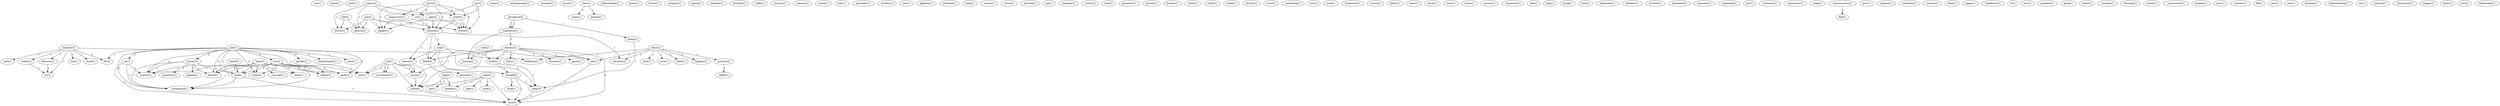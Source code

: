 digraph G {
  com [ label="com(1)" ];
  home [ label="home(1)" ];
  post [ label="post(1)" ];
  hell [ label="hell(2)" ];
  article [ label="article(2)" ];
  geneva [ label="geneva(2)" ];
  satan [ label="satan(1)" ];
  anthroposophy [ label="anthroposophy(1)" ];
  example [ label="example(1)" ];
  power [ label="power(1)" ];
  show [ label="show(1)" ];
  origin [ label="origin(1)" ];
  doctine [ label="doctine(1)" ];
  acknowledge [ label="acknowledge(1)" ];
  grows [ label="grows(1)" ];
  future [ label="future(1)" ];
  antiquity [ label="antiquity(1)" ];
  agree [ label="agree(2)" ];
  mankind [ label="mankind(1)" ];
  doctrine [ label="doctrine(1)" ];
  suffer [ label="suffer(1)" ];
  mystery [ label="mystery(1)" ];
  hammer [ label="hammer(1)" ];
  notion [ label="notion(1)" ];
  moment [ label="moment(3)" ];
  spell [ label="spell(1)" ];
  reality [ label="reality(2)" ];
  embrace [ label="embrace(2)" ];
  fulfillment [ label="fulfillment(1)" ];
  end [ label="end(1)" ];
  mind [ label="mind(1)" ];
  try [ label="try(1)" ];
  life [ label="life(3)" ];
  body [ label="body(1)" ];
  possibility [ label="possibility(1)" ];
  testifies [ label="testifies(1)" ];
  case [ label="case(1)" ];
  golgotha [ label="golgotha(1)" ];
  attribute [ label="attribute(1)" ];
  thing [ label="thing(1)" ];
  died [ label="died(2)" ];
  sense [ label="sense(2)" ];
  one [ label="one(1)" ];
  steiner [ label="steiner(1)" ];
  struck [ label="struck(1)" ];
  aristotle [ label="aristotle(1)" ];
  age [ label="age(1)" ];
  perception [ label="perception(2)" ];
  experience [ label="experience(1)" ];
  being [ label="being(2)" ];
  experience [ label="experience(1)" ];
  fall [ label="fall(2)" ];
  involvement [ label="involvement(1)" ];
  man [ label="man(1)" ];
  world [ label="world(5)" ];
  teaching [ label="teaching(1)" ];
  variety [ label="variety(1)" ];
  god [ label="god(3)" ];
  go [ label="go(2)" ];
  garden [ label="garden(1)" ];
  history [ label="history(3)" ];
  eve [ label="eve(2)" ];
  interpretation [ label="interpretation(1)" ];
  memory [ label="memory(1)" ];
  back [ label="back(1)" ];
  create [ label="create(2)" ];
  commanded [ label="commanded(1)" ];
  seed [ label="seed(1)" ];
  walked [ label="walked(1)" ];
  flowed [ label="flowed(1)" ];
  earth [ label="earth(1)" ];
  land [ label="land(2)" ];
  sun [ label="sun(2)" ];
  danger [ label="danger(1)" ];
  mention [ label="mention(2)" ];
  writes [ label="writes(2)" ];
  subject [ label="subject(2)" ];
  uu [ label="uu(2)" ];
  uunet [ label="uunet(2)" ];
  geometry [ label="geometry(1)" ];
  growth [ label="growth(1)" ];
  founder [ label="founder(1)" ];
  clarify [ label="clarify(1)" ];
  rudolf [ label="rudolf(1)" ];
  rexlex [ label="rexlex(1)" ];
  destiny [ label="destiny(1)" ];
  gerry [ label="gerry(5)" ];
  compuserve [ label="compuserve(1)" ];
  cross [ label="cross(1)" ];
  something [ label="something(1)" ];
  love [ label="love(1)" ];
  fall [ label="fall(1)" ];
  mock [ label="mock(1)" ];
  dominated [ label="dominated(1)" ];
  source [ label="source(2)" ];
  father [ label="father(1)" ];
  share [ label="share(1)" ];
  result [ label="result(1)" ];
  light [ label="light(2)" ];
  entered [ label="entered(1)" ];
  see [ label="see(1)" ];
  christ [ label="christ(2)" ];
  limit [ label="limit(1)" ];
  save [ label="save(1)" ];
  deed [ label="deed(1)" ];
  happens [ label="happens(1)" ];
  salvation [ label="salvation(2)" ];
  question [ label="question(2)" ];
  teach [ label="teach(1)" ];
  eternity [ label="eternity(3)" ];
  passing [ label="passing(1)" ];
  vision [ label="vision(1)" ];
  apr [ label="apr(2)" ];
  process [ label="process(1)" ];
  time [ label="time(8)" ];
  birth [ label="birth(2)" ];
  bliss [ label="bliss(1)" ];
  death [ label="death(4)" ];
  duration [ label="duration(1)" ];
  agony [ label="agony(1)" ];
  dispersion [ label="dispersion(1)" ];
  idea [ label="idea(1)" ];
  king [ label="king(1)" ];
  palo [ label="palo(4)" ];
  living [ label="living(1)" ];
  hand [ label="hand(1)" ];
  babylonian [ label="babylonian(1)" ];
  soul [ label="soul(3)" ];
  heaven [ label="heaven(1)" ];
  darkness [ label="darkness(1)" ];
  involved [ label="involved(1)" ];
  damnation [ label="damnation(2)" ];
  thought [ label="thought(2)" ];
  today [ label="today(3)" ];
  humanity [ label="humanity(1)" ];
  purgatory [ label="purgatory(1)" ];
  pilaged [ label="pilaged(1)" ];
  lived [ label="lived(1)" ];
  originated [ label="originated(1)" ];
  gov [ label="gov(1)" ];
  point [ label="point(2)" ];
  debt [ label="debt(1)" ];
  work [ label="work(1)" ];
  revelation [ label="revelation(1)" ];
  belief [ label="belief(2)" ];
  whole [ label="whole(1)" ];
  expression [ label="expression(1)" ];
  range [ label="range(1)" ];
  consciousness [ label="consciousness(2)" ];
  fled [ label="fled(1)" ];
  adam [ label="adam(3)" ];
  conscign [ label="conscign(1)" ];
  grow [ label="grow(1)" ];
  england [ label="england(1)" ];
  similarity [ label="similarity(1)" ];
  consists [ label="consists(1)" ];
  deny [ label="deny(1)" ];
  pagan [ label="pagan(1)" ];
  malefactor [ label="malefactor(1)" ];
  re [ label="re(1)" ];
  loss [ label="loss(1)" ];
  paradisal [ label="paradisal(1)" ];
  greek [ label="greek(1)" ];
  midst [ label="midst(1)" ];
  contains [ label="contains(1)" ];
  dimming [ label="dimming(1)" ];
  extent [ label="extent(1)" ];
  resurrection [ label="resurrection(1)" ];
  presence [ label="presence(1)" ];
  imagine [ label="imagine(1)" ];
  puts [ label="puts(1)" ];
  conceive [ label="conceive(1)" ];
  fell [ label="fell(1)" ];
  way [ label="way(1)" ];
  reflect [ label="reflect(1)" ];
  note [ label="note(1)" ];
  abraham [ label="abraham(1)" ];
  understanding [ label="understanding(1)" ];
  rex [ label="rex(1)" ];
  coloring [ label="coloring(1)" ];
  christianity [ label="christianity(1)" ];
  beggar [ label="beggar(1)" ];
  finds [ label="finds(1)" ];
  mist [ label="mist(2)" ];
  relationship [ label="relationship(1)" ];
  hell -> article [ label="1" ];
  hell -> geneva [ label="1" ];
  show -> origin [ label="1" ];
  show -> doctine [ label="1" ];
  moment -> spell [ label="1" ];
  moment -> reality [ label="1" ];
  moment -> embrace [ label="1" ];
  moment -> fulfillment [ label="1" ];
  moment -> end [ label="1" ];
  moment -> mind [ label="1" ];
  moment -> try [ label="1" ];
  moment -> life [ label="1" ];
  died -> sense [ label="1" ];
  died -> one [ label="1" ];
  perception -> experience [ label="1" ];
  perception -> being [ label="1" ];
  perception -> experience [ label="1" ];
  fall -> involvement [ label="1" ];
  fall -> sense [ label="1" ];
  fall -> man [ label="1" ];
  fall -> world [ label="1" ];
  god -> go [ label="2" ];
  god -> garden [ label="2" ];
  god -> history [ label="2" ];
  god -> eve [ label="2" ];
  god -> interpretation [ label="1" ];
  god -> memory [ label="2" ];
  god -> back [ label="2" ];
  god -> create [ label="2" ];
  god -> commanded [ label="2" ];
  god -> seed [ label="1" ];
  god -> walked [ label="2" ];
  god -> flowed [ label="2" ];
  god -> life [ label="1" ];
  god -> earth [ label="2" ];
  sun -> article [ label="1" ];
  sun -> geneva [ label="1" ];
  sun -> danger [ label="1" ];
  sun -> mention [ label="1" ];
  sun -> writes [ label="1" ];
  subject -> article [ label="1" ];
  subject -> geneva [ label="1" ];
  subject -> uu [ label="1" ];
  subject -> uunet [ label="1" ];
  gerry -> uu [ label="4" ];
  gerry -> danger [ label="2" ];
  gerry -> uunet [ label="4" ];
  gerry -> mention [ label="2" ];
  gerry -> compuserve [ label="1" ];
  gerry -> writes [ label="2" ];
  fall -> involvement [ label="1" ];
  fall -> sense [ label="1" ];
  fall -> man [ label="1" ];
  fall -> world [ label="1" ];
  light -> entered [ label="1" ];
  light -> world [ label="1" ];
  light -> see [ label="1" ];
  christ -> limit [ label="1" ];
  christ -> save [ label="1" ];
  christ -> fulfillment [ label="1" ];
  christ -> deed [ label="1" ];
  christ -> one [ label="1" ];
  christ -> happens [ label="1" ];
  christ -> salvation [ label="1" ];
  christ -> question [ label="1" ];
  experience -> eternity [ label="1" ];
  experience -> passing [ label="1" ];
  apr -> uu [ label="1" ];
  apr -> uunet [ label="1" ];
  apr -> writes [ label="1" ];
  go -> memory [ label="1" ];
  go -> commanded [ label="1" ];
  go -> time [ label="1" ];
  uu -> danger [ label="1" ];
  uu -> mention [ label="1" ];
  uu -> writes [ label="1" ];
  eternity -> birth [ label="1" ];
  eternity -> bliss [ label="1" ];
  eternity -> passing [ label="1" ];
  eternity -> death [ label="1" ];
  eternity -> one [ label="1" ];
  eternity -> world [ label="1" ];
  eternity -> duration [ label="1" ];
  eternity -> time [ label="2" ];
  eternity -> agony [ label="1" ];
  sense -> world [ label="1" ];
  palo -> danger [ label="2" ];
  palo -> mention [ label="2" ];
  palo -> writes [ label="2" ];
  uunet -> mention [ label="1" ];
  uunet -> writes [ label="1" ];
  mention -> soul [ label="1" ];
  mention -> death [ label="1" ];
  mention -> heaven [ label="1" ];
  mention -> salvation [ label="1" ];
  reality -> try [ label="1" ];
  soul -> birth [ label="2" ];
  soul -> thought [ label="2" ];
  soul -> today [ label="2" ];
  soul -> death [ label="1" ];
  soul -> heaven [ label="1" ];
  birth -> thought [ label="1" ];
  birth -> today [ label="1" ];
  history -> memory [ label="1" ];
  history -> back [ label="1" ];
  history -> commanded [ label="1" ];
  history -> purgatory [ label="1" ];
  history -> pilaged [ label="1" ];
  history -> flowed [ label="1" ];
  thought -> lived [ label="1" ];
  thought -> today [ label="1" ];
  thought -> time [ label="1" ];
  point -> debt [ label="1" ];
  point -> work [ label="1" ];
  point -> entered [ label="1" ];
  point -> world [ label="1" ];
  point -> time [ label="1" ];
  belief -> back [ label="1" ];
  eve -> man [ label="1" ];
  eve -> memory [ label="1" ];
  eve -> back [ label="1" ];
  eve -> create [ label="1" ];
  eve -> commanded [ label="1" ];
  eve -> walked [ label="1" ];
  eve -> flowed [ label="1" ];
  eve -> whole [ label="1" ];
  eve -> earth [ label="1" ];
  consciousness -> fled [ label="1" ];
  adam -> man [ label="1" ];
  adam -> memory [ label="1" ];
  adam -> back [ label="1" ];
  adam -> create [ label="1" ];
  adam -> commanded [ label="1" ];
  adam -> walked [ label="1" ];
  adam -> conscign [ label="1" ];
  adam -> flowed [ label="1" ];
  adam -> whole [ label="1" ];
  adam -> earth [ label="1" ];
  embrace -> try [ label="1" ];
  being -> today [ label="1" ];
  back -> commanded [ label="1" ];
  back -> time [ label="1" ];
  today -> time [ label="1" ];
  death -> presence [ label="1" ];
  one -> time [ label="1" ];
  world -> time [ label="1" ];
  question -> reflect [ label="1" ];
}
